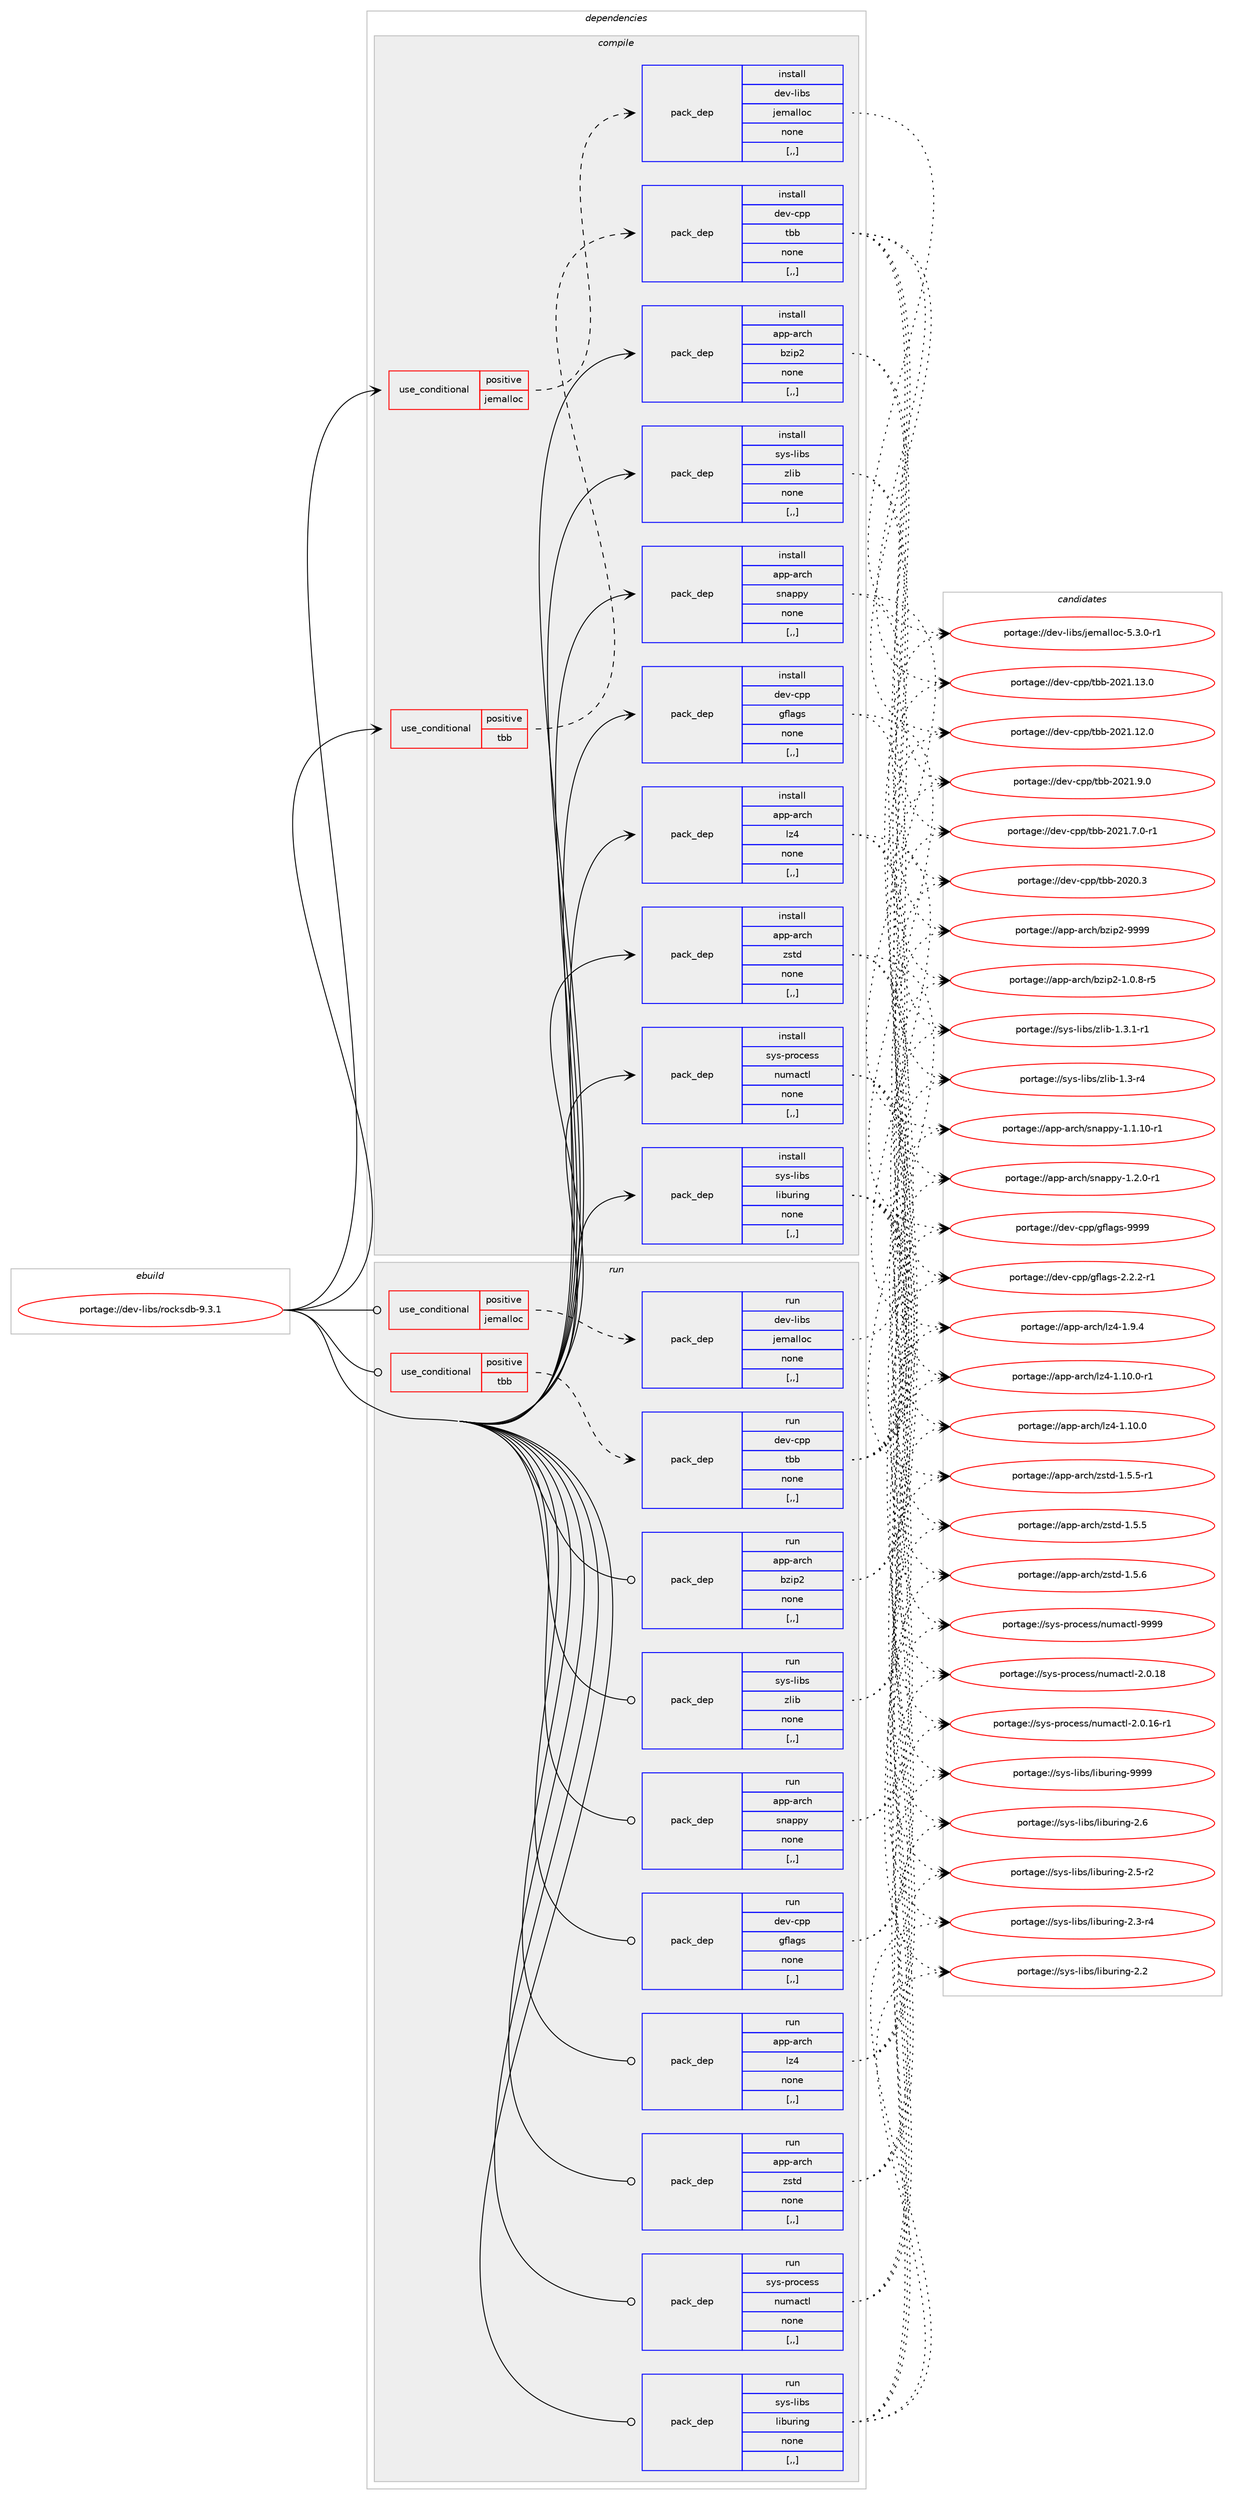 digraph prolog {

# *************
# Graph options
# *************

newrank=true;
concentrate=true;
compound=true;
graph [rankdir=LR,fontname=Helvetica,fontsize=10,ranksep=1.5];#, ranksep=2.5, nodesep=0.2];
edge  [arrowhead=vee];
node  [fontname=Helvetica,fontsize=10];

# **********
# The ebuild
# **********

subgraph cluster_leftcol {
color=gray;
label=<<i>ebuild</i>>;
id [label="portage://dev-libs/rocksdb-9.3.1", color=red, width=4, href="../dev-libs/rocksdb-9.3.1.svg"];
}

# ****************
# The dependencies
# ****************

subgraph cluster_midcol {
color=gray;
label=<<i>dependencies</i>>;
subgraph cluster_compile {
fillcolor="#eeeeee";
style=filled;
label=<<i>compile</i>>;
subgraph cond28238 {
dependency114044 [label=<<TABLE BORDER="0" CELLBORDER="1" CELLSPACING="0" CELLPADDING="4"><TR><TD ROWSPAN="3" CELLPADDING="10">use_conditional</TD></TR><TR><TD>positive</TD></TR><TR><TD>jemalloc</TD></TR></TABLE>>, shape=none, color=red];
subgraph pack84606 {
dependency114045 [label=<<TABLE BORDER="0" CELLBORDER="1" CELLSPACING="0" CELLPADDING="4" WIDTH="220"><TR><TD ROWSPAN="6" CELLPADDING="30">pack_dep</TD></TR><TR><TD WIDTH="110">install</TD></TR><TR><TD>dev-libs</TD></TR><TR><TD>jemalloc</TD></TR><TR><TD>none</TD></TR><TR><TD>[,,]</TD></TR></TABLE>>, shape=none, color=blue];
}
dependency114044:e -> dependency114045:w [weight=20,style="dashed",arrowhead="vee"];
}
id:e -> dependency114044:w [weight=20,style="solid",arrowhead="vee"];
subgraph cond28239 {
dependency114046 [label=<<TABLE BORDER="0" CELLBORDER="1" CELLSPACING="0" CELLPADDING="4"><TR><TD ROWSPAN="3" CELLPADDING="10">use_conditional</TD></TR><TR><TD>positive</TD></TR><TR><TD>tbb</TD></TR></TABLE>>, shape=none, color=red];
subgraph pack84607 {
dependency114047 [label=<<TABLE BORDER="0" CELLBORDER="1" CELLSPACING="0" CELLPADDING="4" WIDTH="220"><TR><TD ROWSPAN="6" CELLPADDING="30">pack_dep</TD></TR><TR><TD WIDTH="110">install</TD></TR><TR><TD>dev-cpp</TD></TR><TR><TD>tbb</TD></TR><TR><TD>none</TD></TR><TR><TD>[,,]</TD></TR></TABLE>>, shape=none, color=blue];
}
dependency114046:e -> dependency114047:w [weight=20,style="dashed",arrowhead="vee"];
}
id:e -> dependency114046:w [weight=20,style="solid",arrowhead="vee"];
subgraph pack84608 {
dependency114048 [label=<<TABLE BORDER="0" CELLBORDER="1" CELLSPACING="0" CELLPADDING="4" WIDTH="220"><TR><TD ROWSPAN="6" CELLPADDING="30">pack_dep</TD></TR><TR><TD WIDTH="110">install</TD></TR><TR><TD>app-arch</TD></TR><TR><TD>bzip2</TD></TR><TR><TD>none</TD></TR><TR><TD>[,,]</TD></TR></TABLE>>, shape=none, color=blue];
}
id:e -> dependency114048:w [weight=20,style="solid",arrowhead="vee"];
subgraph pack84609 {
dependency114049 [label=<<TABLE BORDER="0" CELLBORDER="1" CELLSPACING="0" CELLPADDING="4" WIDTH="220"><TR><TD ROWSPAN="6" CELLPADDING="30">pack_dep</TD></TR><TR><TD WIDTH="110">install</TD></TR><TR><TD>app-arch</TD></TR><TR><TD>lz4</TD></TR><TR><TD>none</TD></TR><TR><TD>[,,]</TD></TR></TABLE>>, shape=none, color=blue];
}
id:e -> dependency114049:w [weight=20,style="solid",arrowhead="vee"];
subgraph pack84610 {
dependency114050 [label=<<TABLE BORDER="0" CELLBORDER="1" CELLSPACING="0" CELLPADDING="4" WIDTH="220"><TR><TD ROWSPAN="6" CELLPADDING="30">pack_dep</TD></TR><TR><TD WIDTH="110">install</TD></TR><TR><TD>app-arch</TD></TR><TR><TD>snappy</TD></TR><TR><TD>none</TD></TR><TR><TD>[,,]</TD></TR></TABLE>>, shape=none, color=blue];
}
id:e -> dependency114050:w [weight=20,style="solid",arrowhead="vee"];
subgraph pack84611 {
dependency114051 [label=<<TABLE BORDER="0" CELLBORDER="1" CELLSPACING="0" CELLPADDING="4" WIDTH="220"><TR><TD ROWSPAN="6" CELLPADDING="30">pack_dep</TD></TR><TR><TD WIDTH="110">install</TD></TR><TR><TD>app-arch</TD></TR><TR><TD>zstd</TD></TR><TR><TD>none</TD></TR><TR><TD>[,,]</TD></TR></TABLE>>, shape=none, color=blue];
}
id:e -> dependency114051:w [weight=20,style="solid",arrowhead="vee"];
subgraph pack84612 {
dependency114052 [label=<<TABLE BORDER="0" CELLBORDER="1" CELLSPACING="0" CELLPADDING="4" WIDTH="220"><TR><TD ROWSPAN="6" CELLPADDING="30">pack_dep</TD></TR><TR><TD WIDTH="110">install</TD></TR><TR><TD>dev-cpp</TD></TR><TR><TD>gflags</TD></TR><TR><TD>none</TD></TR><TR><TD>[,,]</TD></TR></TABLE>>, shape=none, color=blue];
}
id:e -> dependency114052:w [weight=20,style="solid",arrowhead="vee"];
subgraph pack84613 {
dependency114053 [label=<<TABLE BORDER="0" CELLBORDER="1" CELLSPACING="0" CELLPADDING="4" WIDTH="220"><TR><TD ROWSPAN="6" CELLPADDING="30">pack_dep</TD></TR><TR><TD WIDTH="110">install</TD></TR><TR><TD>sys-libs</TD></TR><TR><TD>liburing</TD></TR><TR><TD>none</TD></TR><TR><TD>[,,]</TD></TR></TABLE>>, shape=none, color=blue];
}
id:e -> dependency114053:w [weight=20,style="solid",arrowhead="vee"];
subgraph pack84614 {
dependency114054 [label=<<TABLE BORDER="0" CELLBORDER="1" CELLSPACING="0" CELLPADDING="4" WIDTH="220"><TR><TD ROWSPAN="6" CELLPADDING="30">pack_dep</TD></TR><TR><TD WIDTH="110">install</TD></TR><TR><TD>sys-libs</TD></TR><TR><TD>zlib</TD></TR><TR><TD>none</TD></TR><TR><TD>[,,]</TD></TR></TABLE>>, shape=none, color=blue];
}
id:e -> dependency114054:w [weight=20,style="solid",arrowhead="vee"];
subgraph pack84615 {
dependency114055 [label=<<TABLE BORDER="0" CELLBORDER="1" CELLSPACING="0" CELLPADDING="4" WIDTH="220"><TR><TD ROWSPAN="6" CELLPADDING="30">pack_dep</TD></TR><TR><TD WIDTH="110">install</TD></TR><TR><TD>sys-process</TD></TR><TR><TD>numactl</TD></TR><TR><TD>none</TD></TR><TR><TD>[,,]</TD></TR></TABLE>>, shape=none, color=blue];
}
id:e -> dependency114055:w [weight=20,style="solid",arrowhead="vee"];
}
subgraph cluster_compileandrun {
fillcolor="#eeeeee";
style=filled;
label=<<i>compile and run</i>>;
}
subgraph cluster_run {
fillcolor="#eeeeee";
style=filled;
label=<<i>run</i>>;
subgraph cond28240 {
dependency114056 [label=<<TABLE BORDER="0" CELLBORDER="1" CELLSPACING="0" CELLPADDING="4"><TR><TD ROWSPAN="3" CELLPADDING="10">use_conditional</TD></TR><TR><TD>positive</TD></TR><TR><TD>jemalloc</TD></TR></TABLE>>, shape=none, color=red];
subgraph pack84616 {
dependency114057 [label=<<TABLE BORDER="0" CELLBORDER="1" CELLSPACING="0" CELLPADDING="4" WIDTH="220"><TR><TD ROWSPAN="6" CELLPADDING="30">pack_dep</TD></TR><TR><TD WIDTH="110">run</TD></TR><TR><TD>dev-libs</TD></TR><TR><TD>jemalloc</TD></TR><TR><TD>none</TD></TR><TR><TD>[,,]</TD></TR></TABLE>>, shape=none, color=blue];
}
dependency114056:e -> dependency114057:w [weight=20,style="dashed",arrowhead="vee"];
}
id:e -> dependency114056:w [weight=20,style="solid",arrowhead="odot"];
subgraph cond28241 {
dependency114058 [label=<<TABLE BORDER="0" CELLBORDER="1" CELLSPACING="0" CELLPADDING="4"><TR><TD ROWSPAN="3" CELLPADDING="10">use_conditional</TD></TR><TR><TD>positive</TD></TR><TR><TD>tbb</TD></TR></TABLE>>, shape=none, color=red];
subgraph pack84617 {
dependency114059 [label=<<TABLE BORDER="0" CELLBORDER="1" CELLSPACING="0" CELLPADDING="4" WIDTH="220"><TR><TD ROWSPAN="6" CELLPADDING="30">pack_dep</TD></TR><TR><TD WIDTH="110">run</TD></TR><TR><TD>dev-cpp</TD></TR><TR><TD>tbb</TD></TR><TR><TD>none</TD></TR><TR><TD>[,,]</TD></TR></TABLE>>, shape=none, color=blue];
}
dependency114058:e -> dependency114059:w [weight=20,style="dashed",arrowhead="vee"];
}
id:e -> dependency114058:w [weight=20,style="solid",arrowhead="odot"];
subgraph pack84618 {
dependency114060 [label=<<TABLE BORDER="0" CELLBORDER="1" CELLSPACING="0" CELLPADDING="4" WIDTH="220"><TR><TD ROWSPAN="6" CELLPADDING="30">pack_dep</TD></TR><TR><TD WIDTH="110">run</TD></TR><TR><TD>app-arch</TD></TR><TR><TD>bzip2</TD></TR><TR><TD>none</TD></TR><TR><TD>[,,]</TD></TR></TABLE>>, shape=none, color=blue];
}
id:e -> dependency114060:w [weight=20,style="solid",arrowhead="odot"];
subgraph pack84619 {
dependency114061 [label=<<TABLE BORDER="0" CELLBORDER="1" CELLSPACING="0" CELLPADDING="4" WIDTH="220"><TR><TD ROWSPAN="6" CELLPADDING="30">pack_dep</TD></TR><TR><TD WIDTH="110">run</TD></TR><TR><TD>app-arch</TD></TR><TR><TD>lz4</TD></TR><TR><TD>none</TD></TR><TR><TD>[,,]</TD></TR></TABLE>>, shape=none, color=blue];
}
id:e -> dependency114061:w [weight=20,style="solid",arrowhead="odot"];
subgraph pack84620 {
dependency114062 [label=<<TABLE BORDER="0" CELLBORDER="1" CELLSPACING="0" CELLPADDING="4" WIDTH="220"><TR><TD ROWSPAN="6" CELLPADDING="30">pack_dep</TD></TR><TR><TD WIDTH="110">run</TD></TR><TR><TD>app-arch</TD></TR><TR><TD>snappy</TD></TR><TR><TD>none</TD></TR><TR><TD>[,,]</TD></TR></TABLE>>, shape=none, color=blue];
}
id:e -> dependency114062:w [weight=20,style="solid",arrowhead="odot"];
subgraph pack84621 {
dependency114063 [label=<<TABLE BORDER="0" CELLBORDER="1" CELLSPACING="0" CELLPADDING="4" WIDTH="220"><TR><TD ROWSPAN="6" CELLPADDING="30">pack_dep</TD></TR><TR><TD WIDTH="110">run</TD></TR><TR><TD>app-arch</TD></TR><TR><TD>zstd</TD></TR><TR><TD>none</TD></TR><TR><TD>[,,]</TD></TR></TABLE>>, shape=none, color=blue];
}
id:e -> dependency114063:w [weight=20,style="solid",arrowhead="odot"];
subgraph pack84622 {
dependency114064 [label=<<TABLE BORDER="0" CELLBORDER="1" CELLSPACING="0" CELLPADDING="4" WIDTH="220"><TR><TD ROWSPAN="6" CELLPADDING="30">pack_dep</TD></TR><TR><TD WIDTH="110">run</TD></TR><TR><TD>dev-cpp</TD></TR><TR><TD>gflags</TD></TR><TR><TD>none</TD></TR><TR><TD>[,,]</TD></TR></TABLE>>, shape=none, color=blue];
}
id:e -> dependency114064:w [weight=20,style="solid",arrowhead="odot"];
subgraph pack84623 {
dependency114065 [label=<<TABLE BORDER="0" CELLBORDER="1" CELLSPACING="0" CELLPADDING="4" WIDTH="220"><TR><TD ROWSPAN="6" CELLPADDING="30">pack_dep</TD></TR><TR><TD WIDTH="110">run</TD></TR><TR><TD>sys-libs</TD></TR><TR><TD>liburing</TD></TR><TR><TD>none</TD></TR><TR><TD>[,,]</TD></TR></TABLE>>, shape=none, color=blue];
}
id:e -> dependency114065:w [weight=20,style="solid",arrowhead="odot"];
subgraph pack84624 {
dependency114066 [label=<<TABLE BORDER="0" CELLBORDER="1" CELLSPACING="0" CELLPADDING="4" WIDTH="220"><TR><TD ROWSPAN="6" CELLPADDING="30">pack_dep</TD></TR><TR><TD WIDTH="110">run</TD></TR><TR><TD>sys-libs</TD></TR><TR><TD>zlib</TD></TR><TR><TD>none</TD></TR><TR><TD>[,,]</TD></TR></TABLE>>, shape=none, color=blue];
}
id:e -> dependency114066:w [weight=20,style="solid",arrowhead="odot"];
subgraph pack84625 {
dependency114067 [label=<<TABLE BORDER="0" CELLBORDER="1" CELLSPACING="0" CELLPADDING="4" WIDTH="220"><TR><TD ROWSPAN="6" CELLPADDING="30">pack_dep</TD></TR><TR><TD WIDTH="110">run</TD></TR><TR><TD>sys-process</TD></TR><TR><TD>numactl</TD></TR><TR><TD>none</TD></TR><TR><TD>[,,]</TD></TR></TABLE>>, shape=none, color=blue];
}
id:e -> dependency114067:w [weight=20,style="solid",arrowhead="odot"];
}
}

# **************
# The candidates
# **************

subgraph cluster_choices {
rank=same;
color=gray;
label=<<i>candidates</i>>;

subgraph choice84606 {
color=black;
nodesep=1;
choice10010111845108105981154710610110997108108111994553465146484511449 [label="portage://dev-libs/jemalloc-5.3.0-r1", color=red, width=4,href="../dev-libs/jemalloc-5.3.0-r1.svg"];
dependency114045:e -> choice10010111845108105981154710610110997108108111994553465146484511449:w [style=dotted,weight="100"];
}
subgraph choice84607 {
color=black;
nodesep=1;
choice100101118459911211247116989845504850494649514648 [label="portage://dev-cpp/tbb-2021.13.0", color=red, width=4,href="../dev-cpp/tbb-2021.13.0.svg"];
choice100101118459911211247116989845504850494649504648 [label="portage://dev-cpp/tbb-2021.12.0", color=red, width=4,href="../dev-cpp/tbb-2021.12.0.svg"];
choice1001011184599112112471169898455048504946574648 [label="portage://dev-cpp/tbb-2021.9.0", color=red, width=4,href="../dev-cpp/tbb-2021.9.0.svg"];
choice10010111845991121124711698984550485049465546484511449 [label="portage://dev-cpp/tbb-2021.7.0-r1", color=red, width=4,href="../dev-cpp/tbb-2021.7.0-r1.svg"];
choice100101118459911211247116989845504850484651 [label="portage://dev-cpp/tbb-2020.3", color=red, width=4,href="../dev-cpp/tbb-2020.3.svg"];
dependency114047:e -> choice100101118459911211247116989845504850494649514648:w [style=dotted,weight="100"];
dependency114047:e -> choice100101118459911211247116989845504850494649504648:w [style=dotted,weight="100"];
dependency114047:e -> choice1001011184599112112471169898455048504946574648:w [style=dotted,weight="100"];
dependency114047:e -> choice10010111845991121124711698984550485049465546484511449:w [style=dotted,weight="100"];
dependency114047:e -> choice100101118459911211247116989845504850484651:w [style=dotted,weight="100"];
}
subgraph choice84608 {
color=black;
nodesep=1;
choice971121124597114991044798122105112504557575757 [label="portage://app-arch/bzip2-9999", color=red, width=4,href="../app-arch/bzip2-9999.svg"];
choice971121124597114991044798122105112504549464846564511453 [label="portage://app-arch/bzip2-1.0.8-r5", color=red, width=4,href="../app-arch/bzip2-1.0.8-r5.svg"];
dependency114048:e -> choice971121124597114991044798122105112504557575757:w [style=dotted,weight="100"];
dependency114048:e -> choice971121124597114991044798122105112504549464846564511453:w [style=dotted,weight="100"];
}
subgraph choice84609 {
color=black;
nodesep=1;
choice971121124597114991044710812252454946494846484511449 [label="portage://app-arch/lz4-1.10.0-r1", color=red, width=4,href="../app-arch/lz4-1.10.0-r1.svg"];
choice97112112459711499104471081225245494649484648 [label="portage://app-arch/lz4-1.10.0", color=red, width=4,href="../app-arch/lz4-1.10.0.svg"];
choice971121124597114991044710812252454946574652 [label="portage://app-arch/lz4-1.9.4", color=red, width=4,href="../app-arch/lz4-1.9.4.svg"];
dependency114049:e -> choice971121124597114991044710812252454946494846484511449:w [style=dotted,weight="100"];
dependency114049:e -> choice97112112459711499104471081225245494649484648:w [style=dotted,weight="100"];
dependency114049:e -> choice971121124597114991044710812252454946574652:w [style=dotted,weight="100"];
}
subgraph choice84610 {
color=black;
nodesep=1;
choice9711211245971149910447115110971121121214549465046484511449 [label="portage://app-arch/snappy-1.2.0-r1", color=red, width=4,href="../app-arch/snappy-1.2.0-r1.svg"];
choice971121124597114991044711511097112112121454946494649484511449 [label="portage://app-arch/snappy-1.1.10-r1", color=red, width=4,href="../app-arch/snappy-1.1.10-r1.svg"];
dependency114050:e -> choice9711211245971149910447115110971121121214549465046484511449:w [style=dotted,weight="100"];
dependency114050:e -> choice971121124597114991044711511097112112121454946494649484511449:w [style=dotted,weight="100"];
}
subgraph choice84611 {
color=black;
nodesep=1;
choice9711211245971149910447122115116100454946534654 [label="portage://app-arch/zstd-1.5.6", color=red, width=4,href="../app-arch/zstd-1.5.6.svg"];
choice97112112459711499104471221151161004549465346534511449 [label="portage://app-arch/zstd-1.5.5-r1", color=red, width=4,href="../app-arch/zstd-1.5.5-r1.svg"];
choice9711211245971149910447122115116100454946534653 [label="portage://app-arch/zstd-1.5.5", color=red, width=4,href="../app-arch/zstd-1.5.5.svg"];
dependency114051:e -> choice9711211245971149910447122115116100454946534654:w [style=dotted,weight="100"];
dependency114051:e -> choice97112112459711499104471221151161004549465346534511449:w [style=dotted,weight="100"];
dependency114051:e -> choice9711211245971149910447122115116100454946534653:w [style=dotted,weight="100"];
}
subgraph choice84612 {
color=black;
nodesep=1;
choice100101118459911211247103102108971031154557575757 [label="portage://dev-cpp/gflags-9999", color=red, width=4,href="../dev-cpp/gflags-9999.svg"];
choice100101118459911211247103102108971031154550465046504511449 [label="portage://dev-cpp/gflags-2.2.2-r1", color=red, width=4,href="../dev-cpp/gflags-2.2.2-r1.svg"];
dependency114052:e -> choice100101118459911211247103102108971031154557575757:w [style=dotted,weight="100"];
dependency114052:e -> choice100101118459911211247103102108971031154550465046504511449:w [style=dotted,weight="100"];
}
subgraph choice84613 {
color=black;
nodesep=1;
choice115121115451081059811547108105981171141051101034557575757 [label="portage://sys-libs/liburing-9999", color=red, width=4,href="../sys-libs/liburing-9999.svg"];
choice1151211154510810598115471081059811711410511010345504654 [label="portage://sys-libs/liburing-2.6", color=red, width=4,href="../sys-libs/liburing-2.6.svg"];
choice11512111545108105981154710810598117114105110103455046534511450 [label="portage://sys-libs/liburing-2.5-r2", color=red, width=4,href="../sys-libs/liburing-2.5-r2.svg"];
choice11512111545108105981154710810598117114105110103455046514511452 [label="portage://sys-libs/liburing-2.3-r4", color=red, width=4,href="../sys-libs/liburing-2.3-r4.svg"];
choice1151211154510810598115471081059811711410511010345504650 [label="portage://sys-libs/liburing-2.2", color=red, width=4,href="../sys-libs/liburing-2.2.svg"];
dependency114053:e -> choice115121115451081059811547108105981171141051101034557575757:w [style=dotted,weight="100"];
dependency114053:e -> choice1151211154510810598115471081059811711410511010345504654:w [style=dotted,weight="100"];
dependency114053:e -> choice11512111545108105981154710810598117114105110103455046534511450:w [style=dotted,weight="100"];
dependency114053:e -> choice11512111545108105981154710810598117114105110103455046514511452:w [style=dotted,weight="100"];
dependency114053:e -> choice1151211154510810598115471081059811711410511010345504650:w [style=dotted,weight="100"];
}
subgraph choice84614 {
color=black;
nodesep=1;
choice115121115451081059811547122108105984549465146494511449 [label="portage://sys-libs/zlib-1.3.1-r1", color=red, width=4,href="../sys-libs/zlib-1.3.1-r1.svg"];
choice11512111545108105981154712210810598454946514511452 [label="portage://sys-libs/zlib-1.3-r4", color=red, width=4,href="../sys-libs/zlib-1.3-r4.svg"];
dependency114054:e -> choice115121115451081059811547122108105984549465146494511449:w [style=dotted,weight="100"];
dependency114054:e -> choice11512111545108105981154712210810598454946514511452:w [style=dotted,weight="100"];
}
subgraph choice84615 {
color=black;
nodesep=1;
choice11512111545112114111991011151154711011710997991161084557575757 [label="portage://sys-process/numactl-9999", color=red, width=4,href="../sys-process/numactl-9999.svg"];
choice115121115451121141119910111511547110117109979911610845504648464956 [label="portage://sys-process/numactl-2.0.18", color=red, width=4,href="../sys-process/numactl-2.0.18.svg"];
choice1151211154511211411199101115115471101171099799116108455046484649544511449 [label="portage://sys-process/numactl-2.0.16-r1", color=red, width=4,href="../sys-process/numactl-2.0.16-r1.svg"];
dependency114055:e -> choice11512111545112114111991011151154711011710997991161084557575757:w [style=dotted,weight="100"];
dependency114055:e -> choice115121115451121141119910111511547110117109979911610845504648464956:w [style=dotted,weight="100"];
dependency114055:e -> choice1151211154511211411199101115115471101171099799116108455046484649544511449:w [style=dotted,weight="100"];
}
subgraph choice84616 {
color=black;
nodesep=1;
choice10010111845108105981154710610110997108108111994553465146484511449 [label="portage://dev-libs/jemalloc-5.3.0-r1", color=red, width=4,href="../dev-libs/jemalloc-5.3.0-r1.svg"];
dependency114057:e -> choice10010111845108105981154710610110997108108111994553465146484511449:w [style=dotted,weight="100"];
}
subgraph choice84617 {
color=black;
nodesep=1;
choice100101118459911211247116989845504850494649514648 [label="portage://dev-cpp/tbb-2021.13.0", color=red, width=4,href="../dev-cpp/tbb-2021.13.0.svg"];
choice100101118459911211247116989845504850494649504648 [label="portage://dev-cpp/tbb-2021.12.0", color=red, width=4,href="../dev-cpp/tbb-2021.12.0.svg"];
choice1001011184599112112471169898455048504946574648 [label="portage://dev-cpp/tbb-2021.9.0", color=red, width=4,href="../dev-cpp/tbb-2021.9.0.svg"];
choice10010111845991121124711698984550485049465546484511449 [label="portage://dev-cpp/tbb-2021.7.0-r1", color=red, width=4,href="../dev-cpp/tbb-2021.7.0-r1.svg"];
choice100101118459911211247116989845504850484651 [label="portage://dev-cpp/tbb-2020.3", color=red, width=4,href="../dev-cpp/tbb-2020.3.svg"];
dependency114059:e -> choice100101118459911211247116989845504850494649514648:w [style=dotted,weight="100"];
dependency114059:e -> choice100101118459911211247116989845504850494649504648:w [style=dotted,weight="100"];
dependency114059:e -> choice1001011184599112112471169898455048504946574648:w [style=dotted,weight="100"];
dependency114059:e -> choice10010111845991121124711698984550485049465546484511449:w [style=dotted,weight="100"];
dependency114059:e -> choice100101118459911211247116989845504850484651:w [style=dotted,weight="100"];
}
subgraph choice84618 {
color=black;
nodesep=1;
choice971121124597114991044798122105112504557575757 [label="portage://app-arch/bzip2-9999", color=red, width=4,href="../app-arch/bzip2-9999.svg"];
choice971121124597114991044798122105112504549464846564511453 [label="portage://app-arch/bzip2-1.0.8-r5", color=red, width=4,href="../app-arch/bzip2-1.0.8-r5.svg"];
dependency114060:e -> choice971121124597114991044798122105112504557575757:w [style=dotted,weight="100"];
dependency114060:e -> choice971121124597114991044798122105112504549464846564511453:w [style=dotted,weight="100"];
}
subgraph choice84619 {
color=black;
nodesep=1;
choice971121124597114991044710812252454946494846484511449 [label="portage://app-arch/lz4-1.10.0-r1", color=red, width=4,href="../app-arch/lz4-1.10.0-r1.svg"];
choice97112112459711499104471081225245494649484648 [label="portage://app-arch/lz4-1.10.0", color=red, width=4,href="../app-arch/lz4-1.10.0.svg"];
choice971121124597114991044710812252454946574652 [label="portage://app-arch/lz4-1.9.4", color=red, width=4,href="../app-arch/lz4-1.9.4.svg"];
dependency114061:e -> choice971121124597114991044710812252454946494846484511449:w [style=dotted,weight="100"];
dependency114061:e -> choice97112112459711499104471081225245494649484648:w [style=dotted,weight="100"];
dependency114061:e -> choice971121124597114991044710812252454946574652:w [style=dotted,weight="100"];
}
subgraph choice84620 {
color=black;
nodesep=1;
choice9711211245971149910447115110971121121214549465046484511449 [label="portage://app-arch/snappy-1.2.0-r1", color=red, width=4,href="../app-arch/snappy-1.2.0-r1.svg"];
choice971121124597114991044711511097112112121454946494649484511449 [label="portage://app-arch/snappy-1.1.10-r1", color=red, width=4,href="../app-arch/snappy-1.1.10-r1.svg"];
dependency114062:e -> choice9711211245971149910447115110971121121214549465046484511449:w [style=dotted,weight="100"];
dependency114062:e -> choice971121124597114991044711511097112112121454946494649484511449:w [style=dotted,weight="100"];
}
subgraph choice84621 {
color=black;
nodesep=1;
choice9711211245971149910447122115116100454946534654 [label="portage://app-arch/zstd-1.5.6", color=red, width=4,href="../app-arch/zstd-1.5.6.svg"];
choice97112112459711499104471221151161004549465346534511449 [label="portage://app-arch/zstd-1.5.5-r1", color=red, width=4,href="../app-arch/zstd-1.5.5-r1.svg"];
choice9711211245971149910447122115116100454946534653 [label="portage://app-arch/zstd-1.5.5", color=red, width=4,href="../app-arch/zstd-1.5.5.svg"];
dependency114063:e -> choice9711211245971149910447122115116100454946534654:w [style=dotted,weight="100"];
dependency114063:e -> choice97112112459711499104471221151161004549465346534511449:w [style=dotted,weight="100"];
dependency114063:e -> choice9711211245971149910447122115116100454946534653:w [style=dotted,weight="100"];
}
subgraph choice84622 {
color=black;
nodesep=1;
choice100101118459911211247103102108971031154557575757 [label="portage://dev-cpp/gflags-9999", color=red, width=4,href="../dev-cpp/gflags-9999.svg"];
choice100101118459911211247103102108971031154550465046504511449 [label="portage://dev-cpp/gflags-2.2.2-r1", color=red, width=4,href="../dev-cpp/gflags-2.2.2-r1.svg"];
dependency114064:e -> choice100101118459911211247103102108971031154557575757:w [style=dotted,weight="100"];
dependency114064:e -> choice100101118459911211247103102108971031154550465046504511449:w [style=dotted,weight="100"];
}
subgraph choice84623 {
color=black;
nodesep=1;
choice115121115451081059811547108105981171141051101034557575757 [label="portage://sys-libs/liburing-9999", color=red, width=4,href="../sys-libs/liburing-9999.svg"];
choice1151211154510810598115471081059811711410511010345504654 [label="portage://sys-libs/liburing-2.6", color=red, width=4,href="../sys-libs/liburing-2.6.svg"];
choice11512111545108105981154710810598117114105110103455046534511450 [label="portage://sys-libs/liburing-2.5-r2", color=red, width=4,href="../sys-libs/liburing-2.5-r2.svg"];
choice11512111545108105981154710810598117114105110103455046514511452 [label="portage://sys-libs/liburing-2.3-r4", color=red, width=4,href="../sys-libs/liburing-2.3-r4.svg"];
choice1151211154510810598115471081059811711410511010345504650 [label="portage://sys-libs/liburing-2.2", color=red, width=4,href="../sys-libs/liburing-2.2.svg"];
dependency114065:e -> choice115121115451081059811547108105981171141051101034557575757:w [style=dotted,weight="100"];
dependency114065:e -> choice1151211154510810598115471081059811711410511010345504654:w [style=dotted,weight="100"];
dependency114065:e -> choice11512111545108105981154710810598117114105110103455046534511450:w [style=dotted,weight="100"];
dependency114065:e -> choice11512111545108105981154710810598117114105110103455046514511452:w [style=dotted,weight="100"];
dependency114065:e -> choice1151211154510810598115471081059811711410511010345504650:w [style=dotted,weight="100"];
}
subgraph choice84624 {
color=black;
nodesep=1;
choice115121115451081059811547122108105984549465146494511449 [label="portage://sys-libs/zlib-1.3.1-r1", color=red, width=4,href="../sys-libs/zlib-1.3.1-r1.svg"];
choice11512111545108105981154712210810598454946514511452 [label="portage://sys-libs/zlib-1.3-r4", color=red, width=4,href="../sys-libs/zlib-1.3-r4.svg"];
dependency114066:e -> choice115121115451081059811547122108105984549465146494511449:w [style=dotted,weight="100"];
dependency114066:e -> choice11512111545108105981154712210810598454946514511452:w [style=dotted,weight="100"];
}
subgraph choice84625 {
color=black;
nodesep=1;
choice11512111545112114111991011151154711011710997991161084557575757 [label="portage://sys-process/numactl-9999", color=red, width=4,href="../sys-process/numactl-9999.svg"];
choice115121115451121141119910111511547110117109979911610845504648464956 [label="portage://sys-process/numactl-2.0.18", color=red, width=4,href="../sys-process/numactl-2.0.18.svg"];
choice1151211154511211411199101115115471101171099799116108455046484649544511449 [label="portage://sys-process/numactl-2.0.16-r1", color=red, width=4,href="../sys-process/numactl-2.0.16-r1.svg"];
dependency114067:e -> choice11512111545112114111991011151154711011710997991161084557575757:w [style=dotted,weight="100"];
dependency114067:e -> choice115121115451121141119910111511547110117109979911610845504648464956:w [style=dotted,weight="100"];
dependency114067:e -> choice1151211154511211411199101115115471101171099799116108455046484649544511449:w [style=dotted,weight="100"];
}
}

}
